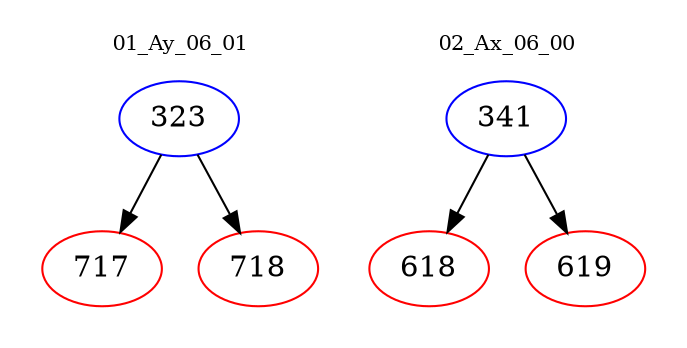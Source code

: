 digraph{
subgraph cluster_0 {
color = white
label = "01_Ay_06_01";
fontsize=10;
T0_323 [label="323", color="blue"]
T0_323 -> T0_717 [color="black"]
T0_717 [label="717", color="red"]
T0_323 -> T0_718 [color="black"]
T0_718 [label="718", color="red"]
}
subgraph cluster_1 {
color = white
label = "02_Ax_06_00";
fontsize=10;
T1_341 [label="341", color="blue"]
T1_341 -> T1_618 [color="black"]
T1_618 [label="618", color="red"]
T1_341 -> T1_619 [color="black"]
T1_619 [label="619", color="red"]
}
}
